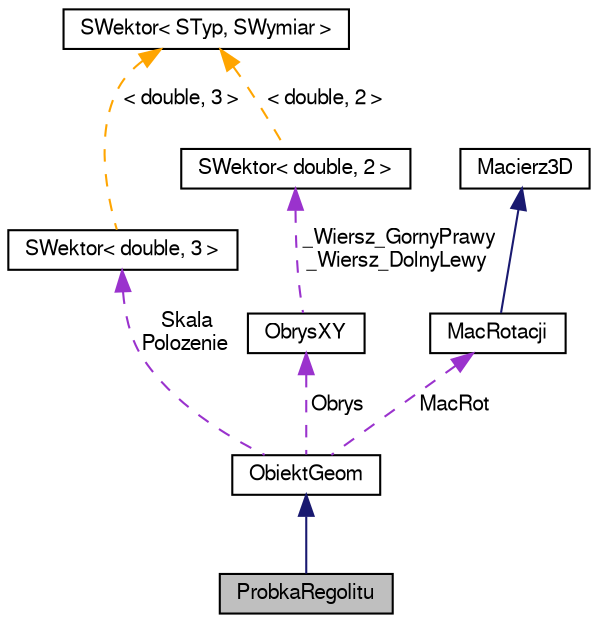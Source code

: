 digraph "ProbkaRegolitu"
{
 // LATEX_PDF_SIZE
  edge [fontname="FreeSans",fontsize="10",labelfontname="FreeSans",labelfontsize="10"];
  node [fontname="FreeSans",fontsize="10",shape=record];
  Node1 [label="ProbkaRegolitu",height=0.2,width=0.4,color="black", fillcolor="grey75", style="filled", fontcolor="black",tooltip="Klasa dziedziczy z ObiekGeom i ma opcjonalnosc sprawdzania, czy aktywnylazik nie koliduje z jej obiek..."];
  Node2 -> Node1 [dir="back",color="midnightblue",fontsize="10",style="solid",fontname="FreeSans"];
  Node2 [label="ObiektGeom",height=0.2,width=0.4,color="black", fillcolor="white", style="filled",URL="$a00109.html",tooltip="Klasa modeluje obiekt geometryczny"];
  Node3 -> Node2 [dir="back",color="darkorchid3",fontsize="10",style="dashed",label=" Skala\nPolozenie" ,fontname="FreeSans"];
  Node3 [label="SWektor\< double, 3 \>",height=0.2,width=0.4,color="black", fillcolor="white", style="filled",URL="$a00129.html",tooltip=" "];
  Node4 -> Node3 [dir="back",color="orange",fontsize="10",style="dashed",label=" \< double, 3 \>" ,fontname="FreeSans"];
  Node4 [label="SWektor\< STyp, SWymiar \>",height=0.2,width=0.4,color="black", fillcolor="white", style="filled",URL="$a00129.html",tooltip=" "];
  Node5 -> Node2 [dir="back",color="darkorchid3",fontsize="10",style="dashed",label=" MacRot" ,fontname="FreeSans"];
  Node5 [label="MacRotacji",height=0.2,width=0.4,color="black", fillcolor="white", style="filled",URL="$a00105.html",tooltip="Klasa modeluje pojecie Macierzy Rotacji.   Dziedzczy ona z klasy Macierz3D."];
  Node6 -> Node5 [dir="back",color="midnightblue",fontsize="10",style="solid",fontname="FreeSans"];
  Node6 [label="Macierz3D",height=0.2,width=0.4,color="black", fillcolor="white", style="filled",URL="$a00125.html",tooltip=" "];
  Node7 -> Node2 [dir="back",color="darkorchid3",fontsize="10",style="dashed",label=" Obrys" ,fontname="FreeSans"];
  Node7 [label="ObrysXY",height=0.2,width=0.4,color="black", fillcolor="white", style="filled",URL="$a00113.html",tooltip="Klasa ObryXY sluzy do wyznaczania obrysow obiektow i sprawdzania czy sie one nakladaja czy nie."];
  Node8 -> Node7 [dir="back",color="darkorchid3",fontsize="10",style="dashed",label=" _Wiersz_GornyPrawy\n_Wiersz_DolnyLewy" ,fontname="FreeSans"];
  Node8 [label="SWektor\< double, 2 \>",height=0.2,width=0.4,color="black", fillcolor="white", style="filled",URL="$a00129.html",tooltip=" "];
  Node4 -> Node8 [dir="back",color="orange",fontsize="10",style="dashed",label=" \< double, 2 \>" ,fontname="FreeSans"];
}
